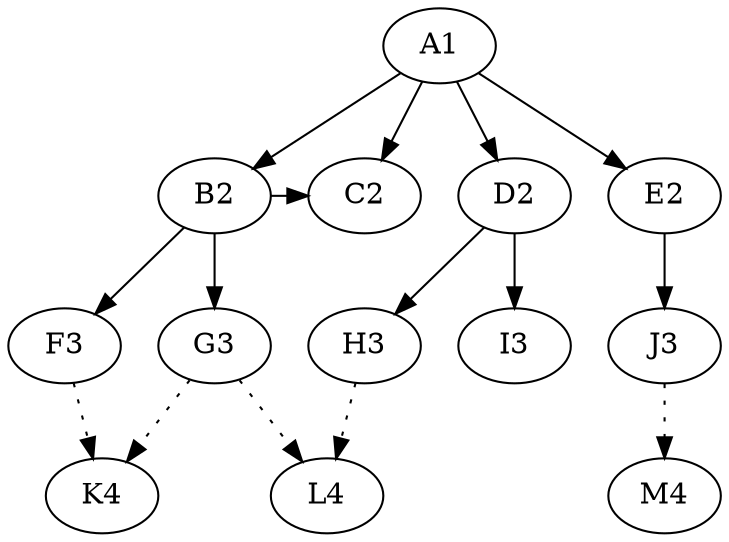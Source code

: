 digraph G {
    graph [root=A1];

    A1;

    A1 -> B2;
    A1 -> C2;
    A1 -> D2;
    A1 -> E2;

    B2 -> C2 [constraint=false];
    B2 -> F3;
    B2 -> G3;
    D2 -> H3;
    D2 -> I3;
    E2 -> J3;

    edge [style=dotted];

    F3 -> K4;
    G3 -> K4;
    G3 -> L4;
    H3 -> L4;
    J3 -> M4;

    /*
    K4 -> Q5;
    M4 -> N5;
    M4 -> O5;

    N5 -> P6;
    */
}